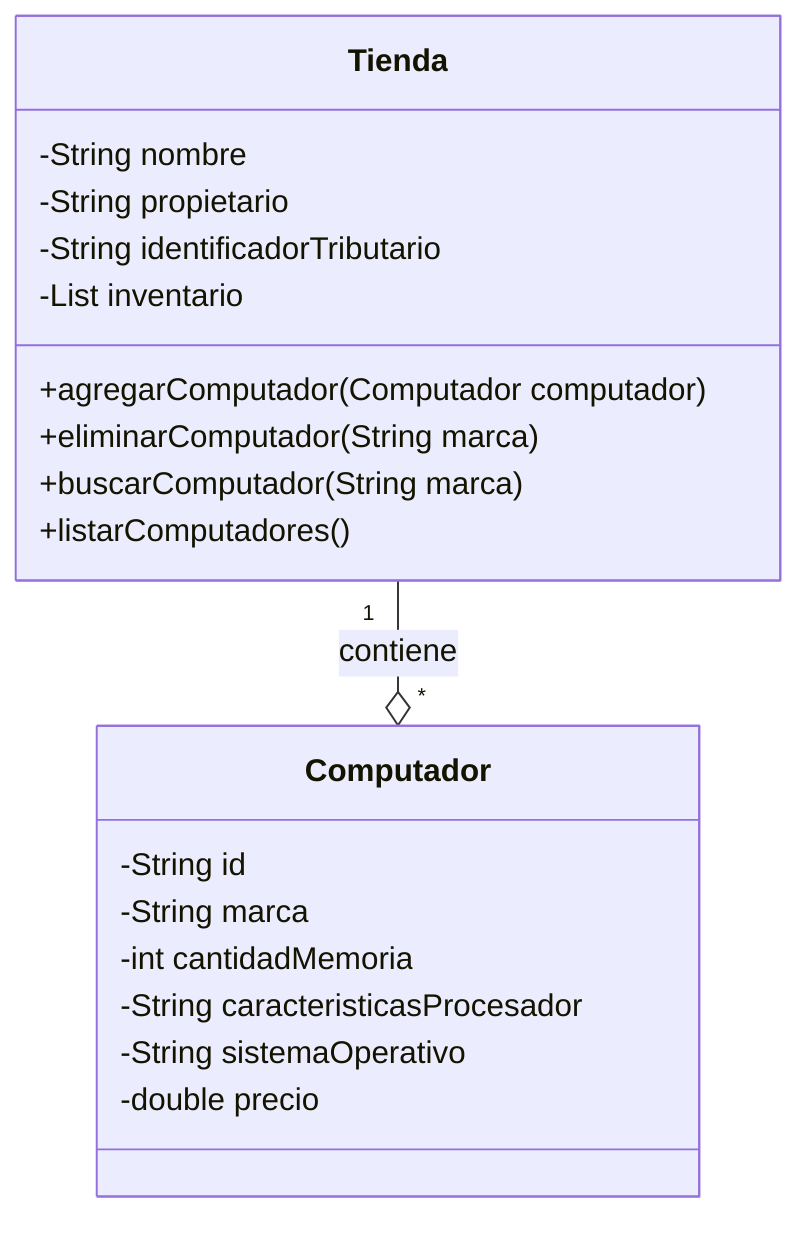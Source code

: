 classDiagram
    class Tienda {
        -String nombre
        -String propietario
        -String identificadorTributario
        -List<Computador> inventario
        +agregarComputador(Computador computador)
        +eliminarComputador(String marca)
        +buscarComputador(String marca)
        +listarComputadores()
    }
    class Computador {
        -String id
        -String marca
        -int cantidadMemoria
        -String caracteristicasProcesador
        -String sistemaOperativo
        -double precio
    }
    Tienda "1" --o "*" Computador : contiene